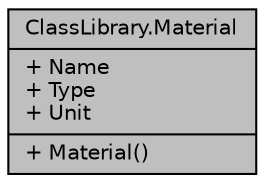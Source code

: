 digraph "ClassLibrary.Material"
{
 // INTERACTIVE_SVG=YES
 // LATEX_PDF_SIZE
  edge [fontname="Helvetica",fontsize="10",labelfontname="Helvetica",labelfontsize="10"];
  node [fontname="Helvetica",fontsize="10",shape=record];
  Node1 [label="{ClassLibrary.Material\n|+ Name\l+ Type\l+ Unit\l|+ Material()\l}",height=0.2,width=0.4,color="black", fillcolor="grey75", style="filled", fontcolor="black",tooltip="Esta clase es la encargada de crear instancias de materiales"];
}
